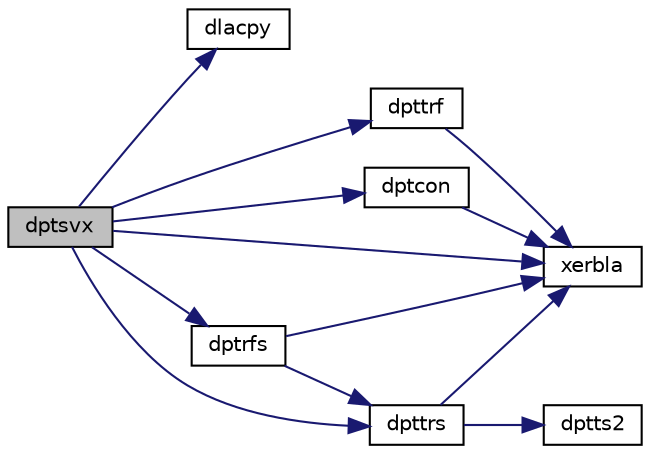 digraph "dptsvx"
{
 // LATEX_PDF_SIZE
  edge [fontname="Helvetica",fontsize="10",labelfontname="Helvetica",labelfontsize="10"];
  node [fontname="Helvetica",fontsize="10",shape=record];
  rankdir="LR";
  Node1 [label="dptsvx",height=0.2,width=0.4,color="black", fillcolor="grey75", style="filled", fontcolor="black",tooltip="DPTSVX computes the solution to system of linear equations A * X = B for PT matrices"];
  Node1 -> Node2 [color="midnightblue",fontsize="10",style="solid",fontname="Helvetica"];
  Node2 [label="dlacpy",height=0.2,width=0.4,color="black", fillcolor="white", style="filled",URL="$dlacpy_8f.html#a7eb8731ffab2734378157c40964bf788",tooltip="DLACPY copies all or part of one two-dimensional array to another."];
  Node1 -> Node3 [color="midnightblue",fontsize="10",style="solid",fontname="Helvetica"];
  Node3 [label="dptcon",height=0.2,width=0.4,color="black", fillcolor="white", style="filled",URL="$dptcon_8f.html#a97c36939111e6f008b6d9bd731854355",tooltip="DPTCON"];
  Node3 -> Node4 [color="midnightblue",fontsize="10",style="solid",fontname="Helvetica"];
  Node4 [label="xerbla",height=0.2,width=0.4,color="black", fillcolor="white", style="filled",URL="$xerbla_8f.html#a377ee61015baf8dea7770b3a404b1c07",tooltip="XERBLA"];
  Node1 -> Node5 [color="midnightblue",fontsize="10",style="solid",fontname="Helvetica"];
  Node5 [label="dptrfs",height=0.2,width=0.4,color="black", fillcolor="white", style="filled",URL="$dptrfs_8f.html#a04d5010035410aca1d81e9ee1587fd17",tooltip="DPTRFS"];
  Node5 -> Node6 [color="midnightblue",fontsize="10",style="solid",fontname="Helvetica"];
  Node6 [label="dpttrs",height=0.2,width=0.4,color="black", fillcolor="white", style="filled",URL="$dpttrs_8f.html#af3cb531de6ceb79732d438ad3b66132a",tooltip="DPTTRS"];
  Node6 -> Node7 [color="midnightblue",fontsize="10",style="solid",fontname="Helvetica"];
  Node7 [label="dptts2",height=0.2,width=0.4,color="black", fillcolor="white", style="filled",URL="$dptts2_8f.html#af85ae9b8724a8f9b25e67da33ba5ab99",tooltip="DPTTS2 solves a tridiagonal system of the form AX=B using the L D LH factorization computed by spttrf..."];
  Node6 -> Node4 [color="midnightblue",fontsize="10",style="solid",fontname="Helvetica"];
  Node5 -> Node4 [color="midnightblue",fontsize="10",style="solid",fontname="Helvetica"];
  Node1 -> Node8 [color="midnightblue",fontsize="10",style="solid",fontname="Helvetica"];
  Node8 [label="dpttrf",height=0.2,width=0.4,color="black", fillcolor="white", style="filled",URL="$dpttrf_8f.html#ad408508a4fb3810c23125995dc83ccc1",tooltip="DPTTRF"];
  Node8 -> Node4 [color="midnightblue",fontsize="10",style="solid",fontname="Helvetica"];
  Node1 -> Node6 [color="midnightblue",fontsize="10",style="solid",fontname="Helvetica"];
  Node1 -> Node4 [color="midnightblue",fontsize="10",style="solid",fontname="Helvetica"];
}
